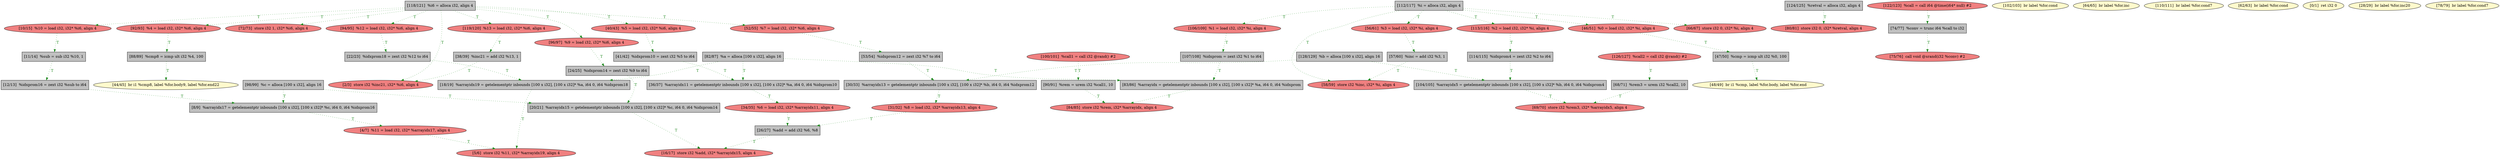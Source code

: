 
digraph G {


node128 [fillcolor=grey,label="[128/129]  %b = alloca [100 x i32], align 16",shape=rectangle,style=filled ]
node125 [fillcolor=lightcoral,label="[126/127]  %call2 = call i32 @rand() #2",shape=ellipse,style=filled ]
node124 [fillcolor=lightcoral,label="[119/120]  %13 = load i32, i32* %i6, align 4",shape=ellipse,style=filled ]
node121 [fillcolor=grey,label="[124/125]  %retval = alloca i32, align 4",shape=rectangle,style=filled ]
node119 [fillcolor=grey,label="[107/108]  %idxprom = zext i32 %1 to i64",shape=rectangle,style=filled ]
node118 [fillcolor=lightcoral,label="[122/123]  %call = call i64 @time(i64* null) #2",shape=ellipse,style=filled ]
node120 [fillcolor=grey,label="[47/50]  %cmp = icmp ult i32 %0, 100",shape=rectangle,style=filled ]
node117 [fillcolor=grey,label="[118/121]  %i6 = alloca i32, align 4",shape=rectangle,style=filled ]
node115 [fillcolor=grey,label="[112/117]  %i = alloca i32, align 4",shape=rectangle,style=filled ]
node113 [fillcolor=lightcoral,label="[106/109]  %1 = load i32, i32* %i, align 4",shape=ellipse,style=filled ]
node112 [fillcolor=grey,label="[41/42]  %idxprom10 = zext i32 %5 to i64",shape=rectangle,style=filled ]
node110 [fillcolor=grey,label="[11/14]  %sub = sub i32 %10, 1",shape=rectangle,style=filled ]
node108 [fillcolor=lightcoral,label="[75/76]  call void @srand(i32 %conv) #2",shape=ellipse,style=filled ]
node106 [fillcolor=grey,label="[98/99]  %c = alloca [100 x i32], align 16",shape=rectangle,style=filled ]
node105 [fillcolor=lightcoral,label="[96/97]  %9 = load i32, i32* %i6, align 4",shape=ellipse,style=filled ]
node104 [fillcolor=lightcoral,label="[94/95]  %12 = load i32, i32* %i6, align 4",shape=ellipse,style=filled ]
node103 [fillcolor=lightcoral,label="[92/93]  %4 = load i32, i32* %i6, align 4",shape=ellipse,style=filled ]
node101 [fillcolor=grey,label="[88/89]  %cmp8 = icmp ult i32 %4, 100",shape=rectangle,style=filled ]
node79 [fillcolor=lightcoral,label="[34/35]  %6 = load i32, i32* %arrayidx11, align 4",shape=ellipse,style=filled ]
node80 [fillcolor=grey,label="[36/37]  %arrayidx11 = getelementptr inbounds [100 x i32], [100 x i32]* %a, i64 0, i64 %idxprom10",shape=rectangle,style=filled ]
node78 [fillcolor=grey,label="[30/33]  %arrayidx13 = getelementptr inbounds [100 x i32], [100 x i32]* %b, i64 0, i64 %idxprom12",shape=rectangle,style=filled ]
node109 [fillcolor=lemonchiffon,label="[102/103]  br label %for.cond",shape=ellipse,style=filled ]
node74 [fillcolor=grey,label="[22/23]  %idxprom18 = zext i32 %12 to i64",shape=rectangle,style=filled ]
node129 [fillcolor=grey,label="[114/115]  %idxprom4 = zext i32 %2 to i64",shape=rectangle,style=filled ]
node72 [fillcolor=grey,label="[18/19]  %arrayidx19 = getelementptr inbounds [100 x i32], [100 x i32]* %a, i64 0, i64 %idxprom18",shape=rectangle,style=filled ]
node123 [fillcolor=lightcoral,label="[84/85]  store i32 %rem, i32* %arrayidx, align 4",shape=ellipse,style=filled ]
node75 [fillcolor=grey,label="[24/25]  %idxprom14 = zext i32 %9 to i64",shape=rectangle,style=filled ]
node86 [fillcolor=lightcoral,label="[52/55]  %7 = load i32, i32* %i6, align 4",shape=ellipse,style=filled ]
node90 [fillcolor=lemonchiffon,label="[64/65]  br label %for.inc",shape=ellipse,style=filled ]
node71 [fillcolor=lightcoral,label="[16/17]  store i32 %add, i32* %arrayidx15, align 4",shape=ellipse,style=filled ]
node126 [fillcolor=lightcoral,label="[31/32]  %8 = load i32, i32* %arrayidx13, align 4",shape=ellipse,style=filled ]
node92 [fillcolor=grey,label="[68/71]  %rem3 = urem i32 %call2, 10",shape=rectangle,style=filled ]
node73 [fillcolor=grey,label="[20/21]  %arrayidx15 = getelementptr inbounds [100 x i32], [100 x i32]* %c, i64 0, i64 %idxprom14",shape=rectangle,style=filled ]
node68 [fillcolor=grey,label="[8/9]  %arrayidx17 = getelementptr inbounds [100 x i32], [100 x i32]* %c, i64 0, i64 %idxprom16",shape=rectangle,style=filled ]
node66 [fillcolor=lightcoral,label="[2/3]  store i32 %inc21, i32* %i6, align 4",shape=ellipse,style=filled ]
node76 [fillcolor=grey,label="[26/27]  %add = add i32 %6, %8",shape=rectangle,style=filled ]
node102 [fillcolor=grey,label="[90/91]  %rem = urem i32 %call1, 10",shape=rectangle,style=filled ]
node70 [fillcolor=lightcoral,label="[5/6]  store i32 %11, i32* %arrayidx19, align 4",shape=ellipse,style=filled ]
node82 [fillcolor=lightcoral,label="[40/43]  %5 = load i32, i32* %i6, align 4",shape=ellipse,style=filled ]
node94 [fillcolor=lightcoral,label="[72/73]  store i32 1, i32* %i6, align 4",shape=ellipse,style=filled ]
node116 [fillcolor=lightcoral,label="[113/116]  %2 = load i32, i32* %i, align 4",shape=ellipse,style=filled ]
node69 [fillcolor=lightcoral,label="[10/15]  %10 = load i32, i32* %i6, align 4",shape=ellipse,style=filled ]
node81 [fillcolor=grey,label="[38/39]  %inc21 = add i32 %13, 1",shape=rectangle,style=filled ]
node84 [fillcolor=lightcoral,label="[46/51]  %0 = load i32, i32* %i, align 4",shape=ellipse,style=filled ]
node83 [fillcolor=lemonchiffon,label="[44/45]  br i1 %cmp8, label %for.body9, label %for.end22",shape=ellipse,style=filled ]
node85 [fillcolor=lemonchiffon,label="[48/49]  br i1 %cmp, label %for.body, label %for.end",shape=ellipse,style=filled ]
node87 [fillcolor=lightcoral,label="[56/61]  %3 = load i32, i32* %i, align 4",shape=ellipse,style=filled ]
node114 [fillcolor=lemonchiffon,label="[110/111]  br label %for.cond7",shape=ellipse,style=filled ]
node93 [fillcolor=lightcoral,label="[58/59]  store i32 %inc, i32* %i, align 4",shape=ellipse,style=filled ]
node88 [fillcolor=lemonchiffon,label="[62/63]  br label %for.cond",shape=ellipse,style=filled ]
node122 [fillcolor=grey,label="[83/86]  %arrayidx = getelementptr inbounds [100 x i32], [100 x i32]* %a, i64 0, i64 %idxprom",shape=rectangle,style=filled ]
node89 [fillcolor=grey,label="[53/54]  %idxprom12 = zext i32 %7 to i64",shape=rectangle,style=filled ]
node111 [fillcolor=grey,label="[104/105]  %arrayidx5 = getelementptr inbounds [100 x i32], [100 x i32]* %b, i64 0, i64 %idxprom4",shape=rectangle,style=filled ]
node99 [fillcolor=grey,label="[82/87]  %a = alloca [100 x i32], align 16",shape=rectangle,style=filled ]
node65 [fillcolor=lemonchiffon,label="[0/1]  ret i32 0",shape=ellipse,style=filled ]
node95 [fillcolor=grey,label="[74/77]  %conv = trunc i64 %call to i32",shape=rectangle,style=filled ]
node77 [fillcolor=lemonchiffon,label="[28/29]  br label %for.inc20",shape=ellipse,style=filled ]
node98 [fillcolor=grey,label="[57/60]  %inc = add i32 %3, 1",shape=rectangle,style=filled ]
node127 [fillcolor=lightcoral,label="[69/70]  store i32 %rem3, i32* %arrayidx5, align 4",shape=ellipse,style=filled ]
node67 [fillcolor=lightcoral,label="[4/7]  %11 = load i32, i32* %arrayidx17, align 4",shape=ellipse,style=filled ]
node96 [fillcolor=lemonchiffon,label="[78/79]  br label %for.cond7",shape=ellipse,style=filled ]
node100 [fillcolor=grey,label="[12/13]  %idxprom16 = zext i32 %sub to i64",shape=rectangle,style=filled ]
node107 [fillcolor=lightcoral,label="[100/101]  %call1 = call i32 @rand() #2",shape=ellipse,style=filled ]
node91 [fillcolor=lightcoral,label="[66/67]  store i32 0, i32* %i, align 4",shape=ellipse,style=filled ]
node97 [fillcolor=lightcoral,label="[80/81]  store i32 0, i32* %retval, align 4",shape=ellipse,style=filled ]

node106->node73 [style=dotted,color=forestgreen,label="T",fontcolor=forestgreen ]
node74->node72 [style=dotted,color=forestgreen,label="T",fontcolor=forestgreen ]
node95->node108 [style=dotted,color=forestgreen,label="T",fontcolor=forestgreen ]
node110->node100 [style=dotted,color=forestgreen,label="T",fontcolor=forestgreen ]
node117->node82 [style=dotted,color=forestgreen,label="T",fontcolor=forestgreen ]
node84->node120 [style=dotted,color=forestgreen,label="T",fontcolor=forestgreen ]
node117->node69 [style=dotted,color=forestgreen,label="T",fontcolor=forestgreen ]
node75->node73 [style=dotted,color=forestgreen,label="T",fontcolor=forestgreen ]
node117->node86 [style=dotted,color=forestgreen,label="T",fontcolor=forestgreen ]
node121->node97 [style=dotted,color=forestgreen,label="T",fontcolor=forestgreen ]
node87->node98 [style=dotted,color=forestgreen,label="T",fontcolor=forestgreen ]
node92->node127 [style=dotted,color=forestgreen,label="T",fontcolor=forestgreen ]
node98->node93 [style=dotted,color=forestgreen,label="T",fontcolor=forestgreen ]
node124->node81 [style=dotted,color=forestgreen,label="T",fontcolor=forestgreen ]
node99->node122 [style=dotted,color=forestgreen,label="T",fontcolor=forestgreen ]
node82->node112 [style=dotted,color=forestgreen,label="T",fontcolor=forestgreen ]
node115->node116 [style=dotted,color=forestgreen,label="T",fontcolor=forestgreen ]
node117->node104 [style=dotted,color=forestgreen,label="T",fontcolor=forestgreen ]
node69->node110 [style=dotted,color=forestgreen,label="T",fontcolor=forestgreen ]
node100->node68 [style=dotted,color=forestgreen,label="T",fontcolor=forestgreen ]
node111->node127 [style=dotted,color=forestgreen,label="T",fontcolor=forestgreen ]
node116->node129 [style=dotted,color=forestgreen,label="T",fontcolor=forestgreen ]
node73->node71 [style=dotted,color=forestgreen,label="T",fontcolor=forestgreen ]
node78->node126 [style=dotted,color=forestgreen,label="T",fontcolor=forestgreen ]
node80->node79 [style=dotted,color=forestgreen,label="T",fontcolor=forestgreen ]
node129->node111 [style=dotted,color=forestgreen,label="T",fontcolor=forestgreen ]
node72->node70 [style=dotted,color=forestgreen,label="T",fontcolor=forestgreen ]
node99->node72 [style=dotted,color=forestgreen,label="T",fontcolor=forestgreen ]
node81->node66 [style=dotted,color=forestgreen,label="T",fontcolor=forestgreen ]
node89->node78 [style=dotted,color=forestgreen,label="T",fontcolor=forestgreen ]
node117->node103 [style=dotted,color=forestgreen,label="T",fontcolor=forestgreen ]
node126->node76 [style=dotted,color=forestgreen,label="T",fontcolor=forestgreen ]
node86->node89 [style=dotted,color=forestgreen,label="T",fontcolor=forestgreen ]
node107->node102 [style=dotted,color=forestgreen,label="T",fontcolor=forestgreen ]
node118->node95 [style=dotted,color=forestgreen,label="T",fontcolor=forestgreen ]
node104->node74 [style=dotted,color=forestgreen,label="T",fontcolor=forestgreen ]
node68->node67 [style=dotted,color=forestgreen,label="T",fontcolor=forestgreen ]
node117->node124 [style=dotted,color=forestgreen,label="T",fontcolor=forestgreen ]
node128->node111 [style=dotted,color=forestgreen,label="T",fontcolor=forestgreen ]
node79->node76 [style=dotted,color=forestgreen,label="T",fontcolor=forestgreen ]
node103->node101 [style=dotted,color=forestgreen,label="T",fontcolor=forestgreen ]
node105->node75 [style=dotted,color=forestgreen,label="T",fontcolor=forestgreen ]
node76->node71 [style=dotted,color=forestgreen,label="T",fontcolor=forestgreen ]
node115->node93 [style=dotted,color=forestgreen,label="T",fontcolor=forestgreen ]
node112->node80 [style=dotted,color=forestgreen,label="T",fontcolor=forestgreen ]
node115->node113 [style=dotted,color=forestgreen,label="T",fontcolor=forestgreen ]
node122->node123 [style=dotted,color=forestgreen,label="T",fontcolor=forestgreen ]
node67->node70 [style=dotted,color=forestgreen,label="T",fontcolor=forestgreen ]
node101->node83 [style=dotted,color=forestgreen,label="T",fontcolor=forestgreen ]
node120->node85 [style=dotted,color=forestgreen,label="T",fontcolor=forestgreen ]
node102->node123 [style=dotted,color=forestgreen,label="T",fontcolor=forestgreen ]
node115->node87 [style=dotted,color=forestgreen,label="T",fontcolor=forestgreen ]
node117->node94 [style=dotted,color=forestgreen,label="T",fontcolor=forestgreen ]
node117->node66 [style=dotted,color=forestgreen,label="T",fontcolor=forestgreen ]
node125->node92 [style=dotted,color=forestgreen,label="T",fontcolor=forestgreen ]
node99->node80 [style=dotted,color=forestgreen,label="T",fontcolor=forestgreen ]
node113->node119 [style=dotted,color=forestgreen,label="T",fontcolor=forestgreen ]
node115->node91 [style=dotted,color=forestgreen,label="T",fontcolor=forestgreen ]
node119->node122 [style=dotted,color=forestgreen,label="T",fontcolor=forestgreen ]
node115->node84 [style=dotted,color=forestgreen,label="T",fontcolor=forestgreen ]
node106->node68 [style=dotted,color=forestgreen,label="T",fontcolor=forestgreen ]
node117->node105 [style=dotted,color=forestgreen,label="T",fontcolor=forestgreen ]
node128->node78 [style=dotted,color=forestgreen,label="T",fontcolor=forestgreen ]


}
